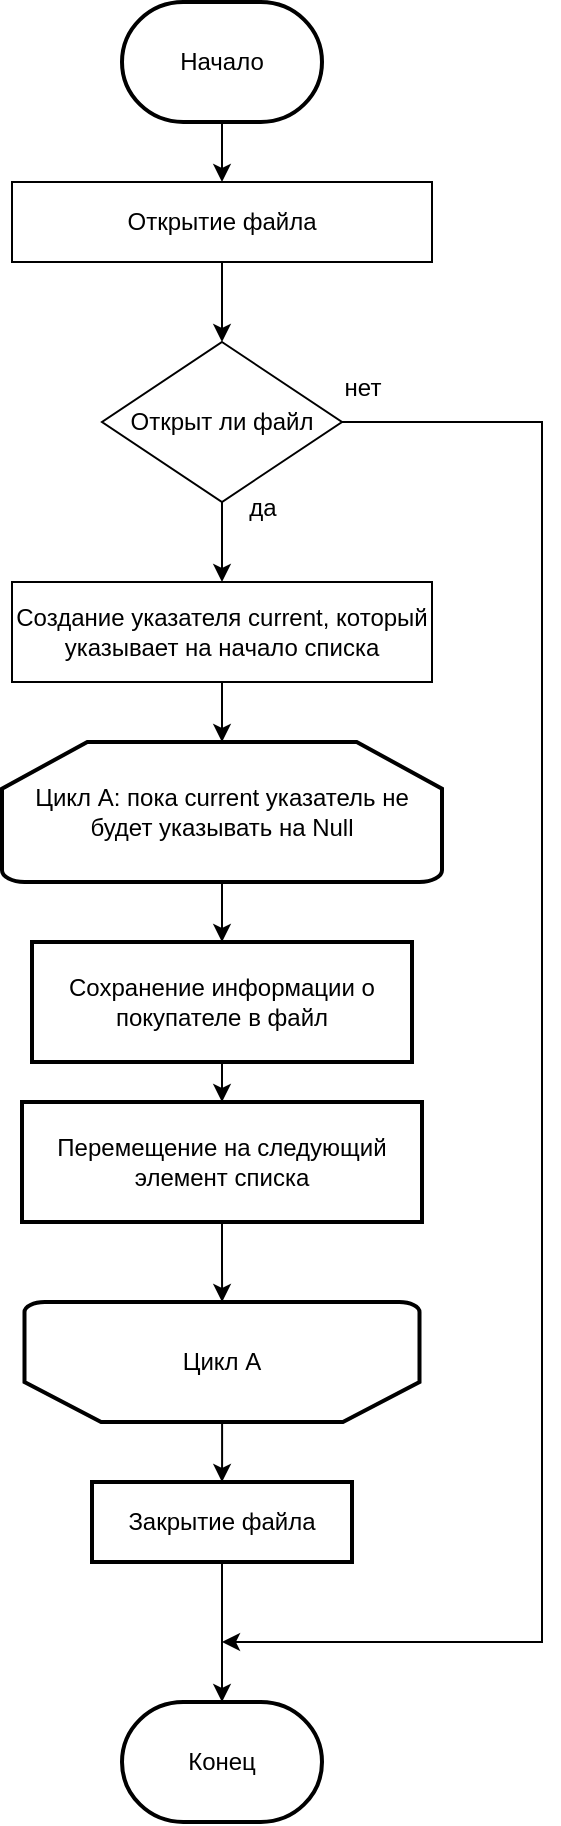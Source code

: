 <mxfile version="22.1.11" type="device">
  <diagram id="C5RBs43oDa-KdzZeNtuy" name="Page-1">
    <mxGraphModel dx="1194" dy="792" grid="1" gridSize="10" guides="1" tooltips="1" connect="1" arrows="1" fold="1" page="1" pageScale="1" pageWidth="827" pageHeight="1169" math="0" shadow="0">
      <root>
        <mxCell id="WIyWlLk6GJQsqaUBKTNV-0" />
        <mxCell id="WIyWlLk6GJQsqaUBKTNV-1" parent="WIyWlLk6GJQsqaUBKTNV-0" />
        <mxCell id="z_LVCPYHTvIOWAQnxRbK-13" value="" style="edgeStyle=orthogonalEdgeStyle;rounded=0;orthogonalLoop=1;jettySize=auto;html=1;" edge="1" parent="WIyWlLk6GJQsqaUBKTNV-1" source="z_LVCPYHTvIOWAQnxRbK-0" target="z_LVCPYHTvIOWAQnxRbK-12">
          <mxGeometry relative="1" as="geometry" />
        </mxCell>
        <mxCell id="z_LVCPYHTvIOWAQnxRbK-0" value="Начало" style="strokeWidth=2;html=1;shape=mxgraph.flowchart.terminator;whiteSpace=wrap;" vertex="1" parent="WIyWlLk6GJQsqaUBKTNV-1">
          <mxGeometry x="230" y="70" width="100" height="60" as="geometry" />
        </mxCell>
        <mxCell id="z_LVCPYHTvIOWAQnxRbK-9" value="Конец" style="strokeWidth=2;html=1;shape=mxgraph.flowchart.terminator;whiteSpace=wrap;" vertex="1" parent="WIyWlLk6GJQsqaUBKTNV-1">
          <mxGeometry x="230" y="920" width="100" height="60" as="geometry" />
        </mxCell>
        <mxCell id="z_LVCPYHTvIOWAQnxRbK-15" value="" style="edgeStyle=orthogonalEdgeStyle;rounded=0;orthogonalLoop=1;jettySize=auto;html=1;" edge="1" parent="WIyWlLk6GJQsqaUBKTNV-1" source="z_LVCPYHTvIOWAQnxRbK-12" target="z_LVCPYHTvIOWAQnxRbK-14">
          <mxGeometry relative="1" as="geometry" />
        </mxCell>
        <mxCell id="z_LVCPYHTvIOWAQnxRbK-12" value="Открытие файла" style="rounded=0;whiteSpace=wrap;html=1;" vertex="1" parent="WIyWlLk6GJQsqaUBKTNV-1">
          <mxGeometry x="175" y="160" width="210" height="40" as="geometry" />
        </mxCell>
        <mxCell id="z_LVCPYHTvIOWAQnxRbK-17" value="" style="edgeStyle=orthogonalEdgeStyle;rounded=0;orthogonalLoop=1;jettySize=auto;html=1;" edge="1" parent="WIyWlLk6GJQsqaUBKTNV-1" source="z_LVCPYHTvIOWAQnxRbK-14" target="z_LVCPYHTvIOWAQnxRbK-16">
          <mxGeometry relative="1" as="geometry" />
        </mxCell>
        <mxCell id="z_LVCPYHTvIOWAQnxRbK-34" style="edgeStyle=orthogonalEdgeStyle;rounded=0;orthogonalLoop=1;jettySize=auto;html=1;exitX=1;exitY=0.5;exitDx=0;exitDy=0;" edge="1" parent="WIyWlLk6GJQsqaUBKTNV-1" source="z_LVCPYHTvIOWAQnxRbK-14">
          <mxGeometry relative="1" as="geometry">
            <mxPoint x="280" y="890" as="targetPoint" />
            <Array as="points">
              <mxPoint x="440" y="280" />
              <mxPoint x="440" y="890" />
            </Array>
          </mxGeometry>
        </mxCell>
        <mxCell id="z_LVCPYHTvIOWAQnxRbK-14" value="Открыт ли файл" style="rhombus;whiteSpace=wrap;html=1;rounded=0;" vertex="1" parent="WIyWlLk6GJQsqaUBKTNV-1">
          <mxGeometry x="220" y="240" width="120" height="80" as="geometry" />
        </mxCell>
        <mxCell id="z_LVCPYHTvIOWAQnxRbK-19" value="" style="edgeStyle=orthogonalEdgeStyle;rounded=0;orthogonalLoop=1;jettySize=auto;html=1;" edge="1" parent="WIyWlLk6GJQsqaUBKTNV-1" source="z_LVCPYHTvIOWAQnxRbK-16" target="z_LVCPYHTvIOWAQnxRbK-18">
          <mxGeometry relative="1" as="geometry" />
        </mxCell>
        <mxCell id="z_LVCPYHTvIOWAQnxRbK-16" value="Создание указателя current, который указывает на начало списка" style="whiteSpace=wrap;html=1;rounded=0;" vertex="1" parent="WIyWlLk6GJQsqaUBKTNV-1">
          <mxGeometry x="175" y="360" width="210" height="50" as="geometry" />
        </mxCell>
        <mxCell id="z_LVCPYHTvIOWAQnxRbK-21" value="" style="edgeStyle=orthogonalEdgeStyle;rounded=0;orthogonalLoop=1;jettySize=auto;html=1;" edge="1" parent="WIyWlLk6GJQsqaUBKTNV-1" source="z_LVCPYHTvIOWAQnxRbK-18" target="z_LVCPYHTvIOWAQnxRbK-20">
          <mxGeometry relative="1" as="geometry" />
        </mxCell>
        <mxCell id="z_LVCPYHTvIOWAQnxRbK-18" value="Цикл А: пока current указатель не будет указывать на Null" style="strokeWidth=2;html=1;shape=mxgraph.flowchart.loop_limit;whiteSpace=wrap;" vertex="1" parent="WIyWlLk6GJQsqaUBKTNV-1">
          <mxGeometry x="170" y="440" width="220" height="70" as="geometry" />
        </mxCell>
        <mxCell id="z_LVCPYHTvIOWAQnxRbK-23" value="" style="edgeStyle=orthogonalEdgeStyle;rounded=0;orthogonalLoop=1;jettySize=auto;html=1;" edge="1" parent="WIyWlLk6GJQsqaUBKTNV-1" source="z_LVCPYHTvIOWAQnxRbK-20" target="z_LVCPYHTvIOWAQnxRbK-22">
          <mxGeometry relative="1" as="geometry" />
        </mxCell>
        <mxCell id="z_LVCPYHTvIOWAQnxRbK-20" value="Сохранение информации о покупателе в файл" style="whiteSpace=wrap;html=1;strokeWidth=2;" vertex="1" parent="WIyWlLk6GJQsqaUBKTNV-1">
          <mxGeometry x="185" y="540" width="190" height="60" as="geometry" />
        </mxCell>
        <mxCell id="z_LVCPYHTvIOWAQnxRbK-26" value="" style="edgeStyle=orthogonalEdgeStyle;rounded=0;orthogonalLoop=1;jettySize=auto;html=1;" edge="1" parent="WIyWlLk6GJQsqaUBKTNV-1" source="z_LVCPYHTvIOWAQnxRbK-22" target="z_LVCPYHTvIOWAQnxRbK-25">
          <mxGeometry relative="1" as="geometry" />
        </mxCell>
        <mxCell id="z_LVCPYHTvIOWAQnxRbK-22" value="Перемещение на следующий элемент списка" style="whiteSpace=wrap;html=1;strokeWidth=2;" vertex="1" parent="WIyWlLk6GJQsqaUBKTNV-1">
          <mxGeometry x="180" y="620" width="200" height="60" as="geometry" />
        </mxCell>
        <mxCell id="z_LVCPYHTvIOWAQnxRbK-30" value="" style="edgeStyle=orthogonalEdgeStyle;rounded=0;orthogonalLoop=1;jettySize=auto;html=1;" edge="1" parent="WIyWlLk6GJQsqaUBKTNV-1" source="z_LVCPYHTvIOWAQnxRbK-25" target="z_LVCPYHTvIOWAQnxRbK-29">
          <mxGeometry relative="1" as="geometry" />
        </mxCell>
        <mxCell id="z_LVCPYHTvIOWAQnxRbK-25" value="Цикл А" style="strokeWidth=2;html=1;shape=mxgraph.flowchart.loop_limit;whiteSpace=wrap;direction=west;" vertex="1" parent="WIyWlLk6GJQsqaUBKTNV-1">
          <mxGeometry x="181.25" y="720" width="197.5" height="60" as="geometry" />
        </mxCell>
        <mxCell id="z_LVCPYHTvIOWAQnxRbK-31" value="" style="edgeStyle=orthogonalEdgeStyle;rounded=0;orthogonalLoop=1;jettySize=auto;html=1;" edge="1" parent="WIyWlLk6GJQsqaUBKTNV-1" source="z_LVCPYHTvIOWAQnxRbK-29" target="z_LVCPYHTvIOWAQnxRbK-9">
          <mxGeometry relative="1" as="geometry" />
        </mxCell>
        <mxCell id="z_LVCPYHTvIOWAQnxRbK-29" value="Закрытие файла" style="whiteSpace=wrap;html=1;strokeWidth=2;" vertex="1" parent="WIyWlLk6GJQsqaUBKTNV-1">
          <mxGeometry x="215" y="810" width="130" height="40" as="geometry" />
        </mxCell>
        <mxCell id="z_LVCPYHTvIOWAQnxRbK-35" value="нет" style="text;html=1;align=center;verticalAlign=middle;resizable=0;points=[];autosize=1;strokeColor=none;fillColor=none;" vertex="1" parent="WIyWlLk6GJQsqaUBKTNV-1">
          <mxGeometry x="330" y="248" width="40" height="30" as="geometry" />
        </mxCell>
        <mxCell id="z_LVCPYHTvIOWAQnxRbK-36" value="да" style="text;html=1;align=center;verticalAlign=middle;resizable=0;points=[];autosize=1;strokeColor=none;fillColor=none;" vertex="1" parent="WIyWlLk6GJQsqaUBKTNV-1">
          <mxGeometry x="280" y="308" width="40" height="30" as="geometry" />
        </mxCell>
      </root>
    </mxGraphModel>
  </diagram>
</mxfile>
